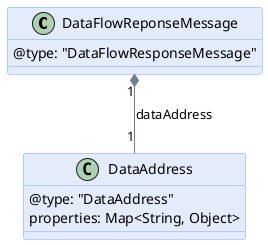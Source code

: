 '
'  Copyright (c) 2024 Fraunhofer Institute for Software and Systems Engineering ISST
'
'  This program and the accompanying materials are made available under the
'  terms of the Apache License, Version 2.0 which is available at
'  https://www.apache.org/licenses/LICENSE-2.0
'
'  SPDX-License-Identifier: Apache-2.0
'
'  Contributors:
'      Florian Zimmer - Initial Version
'

@startuml
class DataFlowReponseMessage #e4ebfa ##75acfa  {
   @type: "DataFlowResponseMessage"
}

class DataAddress #e4ebfa ##75acfa {
   @type: "DataAddress"
   properties: Map<String, Object>
}

DataFlowReponseMessage "1" *-[#747c94]- "1" DataAddress : dataAddress
@enduml